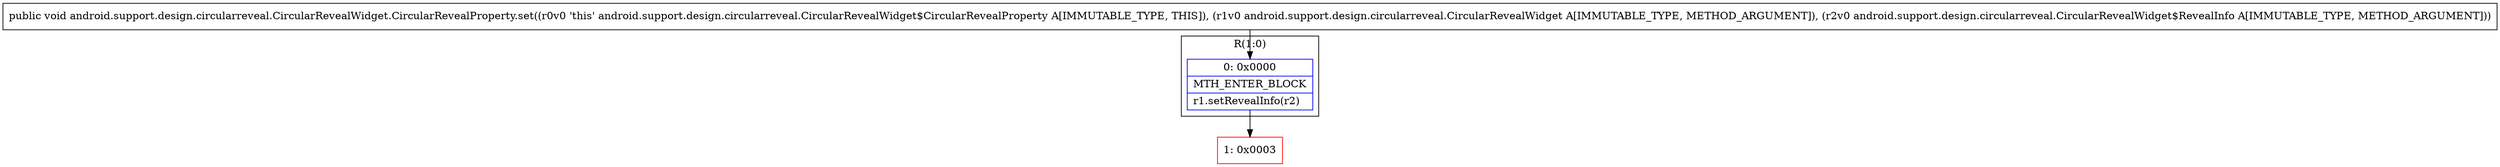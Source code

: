 digraph "CFG forandroid.support.design.circularreveal.CircularRevealWidget.CircularRevealProperty.set(Landroid\/support\/design\/circularreveal\/CircularRevealWidget;Landroid\/support\/design\/circularreveal\/CircularRevealWidget$RevealInfo;)V" {
subgraph cluster_Region_1058965552 {
label = "R(1:0)";
node [shape=record,color=blue];
Node_0 [shape=record,label="{0\:\ 0x0000|MTH_ENTER_BLOCK\l|r1.setRevealInfo(r2)\l}"];
}
Node_1 [shape=record,color=red,label="{1\:\ 0x0003}"];
MethodNode[shape=record,label="{public void android.support.design.circularreveal.CircularRevealWidget.CircularRevealProperty.set((r0v0 'this' android.support.design.circularreveal.CircularRevealWidget$CircularRevealProperty A[IMMUTABLE_TYPE, THIS]), (r1v0 android.support.design.circularreveal.CircularRevealWidget A[IMMUTABLE_TYPE, METHOD_ARGUMENT]), (r2v0 android.support.design.circularreveal.CircularRevealWidget$RevealInfo A[IMMUTABLE_TYPE, METHOD_ARGUMENT])) }"];
MethodNode -> Node_0;
Node_0 -> Node_1;
}

